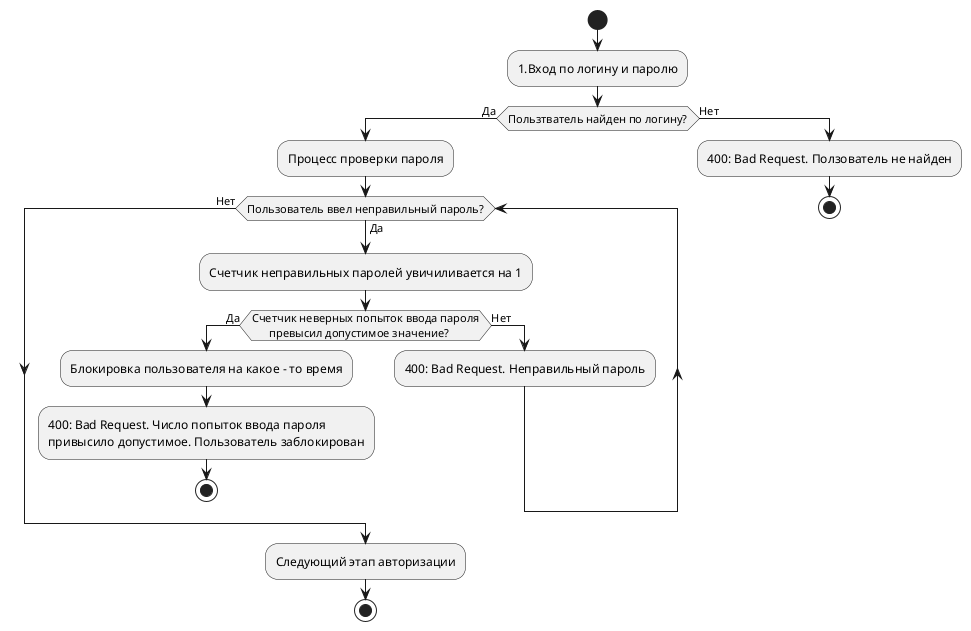 @startuml
start
:1.Вход по логину и паролю;
if (Пользтватель найден по логину?) then (Да)
:Процесс проверки пароля;
  while(Пользователь ввел неправильный пароль?) is (Да)
  :Счетчик неправильных паролей увичиливается на 1;
   if(Счетчик неверных попыток ввода пароля
      превысил допустимое значение?) then (Да)
       :Блокировка пользователя на какое - то время;
       :400: Bad Request. Число попыток ввода пароля
       привысило допустимое. Пользователь заблокирован;
       stop
   else(Нет)
       :400: Bad Request. Неправильный пароль;
       endif
  endwhile (Нет)
  :Следующий этап авторизации;
  stop
else (Нет)
:400: Bad Request. Ползователь не найден;
stop
@enduml